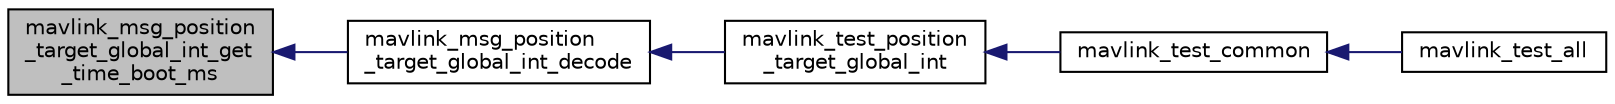digraph "mavlink_msg_position_target_global_int_get_time_boot_ms"
{
 // INTERACTIVE_SVG=YES
  edge [fontname="Helvetica",fontsize="10",labelfontname="Helvetica",labelfontsize="10"];
  node [fontname="Helvetica",fontsize="10",shape=record];
  rankdir="LR";
  Node1 [label="mavlink_msg_position\l_target_global_int_get\l_time_boot_ms",height=0.2,width=0.4,color="black", fillcolor="grey75", style="filled" fontcolor="black"];
  Node1 -> Node2 [dir="back",color="midnightblue",fontsize="10",style="solid",fontname="Helvetica"];
  Node2 [label="mavlink_msg_position\l_target_global_int_decode",height=0.2,width=0.4,color="black", fillcolor="white", style="filled",URL="$mavlink__msg__position__target__global__int_8h.html#ab707a60bdb3eaa426014c3a8ac22cad3",tooltip="Decode a position_target_global_int message into a struct. "];
  Node2 -> Node3 [dir="back",color="midnightblue",fontsize="10",style="solid",fontname="Helvetica"];
  Node3 [label="mavlink_test_position\l_target_global_int",height=0.2,width=0.4,color="black", fillcolor="white", style="filled",URL="$v1_80_2common_2testsuite_8h.html#a188c0b92ca6a02f9f974c58c17cfcbcc"];
  Node3 -> Node4 [dir="back",color="midnightblue",fontsize="10",style="solid",fontname="Helvetica"];
  Node4 [label="mavlink_test_common",height=0.2,width=0.4,color="black", fillcolor="white", style="filled",URL="$v1_80_2common_2testsuite_8h.html#af349432601ac003d2c80a69c100c70a4"];
  Node4 -> Node5 [dir="back",color="midnightblue",fontsize="10",style="solid",fontname="Helvetica"];
  Node5 [label="mavlink_test_all",height=0.2,width=0.4,color="black", fillcolor="white", style="filled",URL="$v1_80_2common_2testsuite_8h.html#a4cc77b6c343679298da5d3c2b4e48759"];
}
